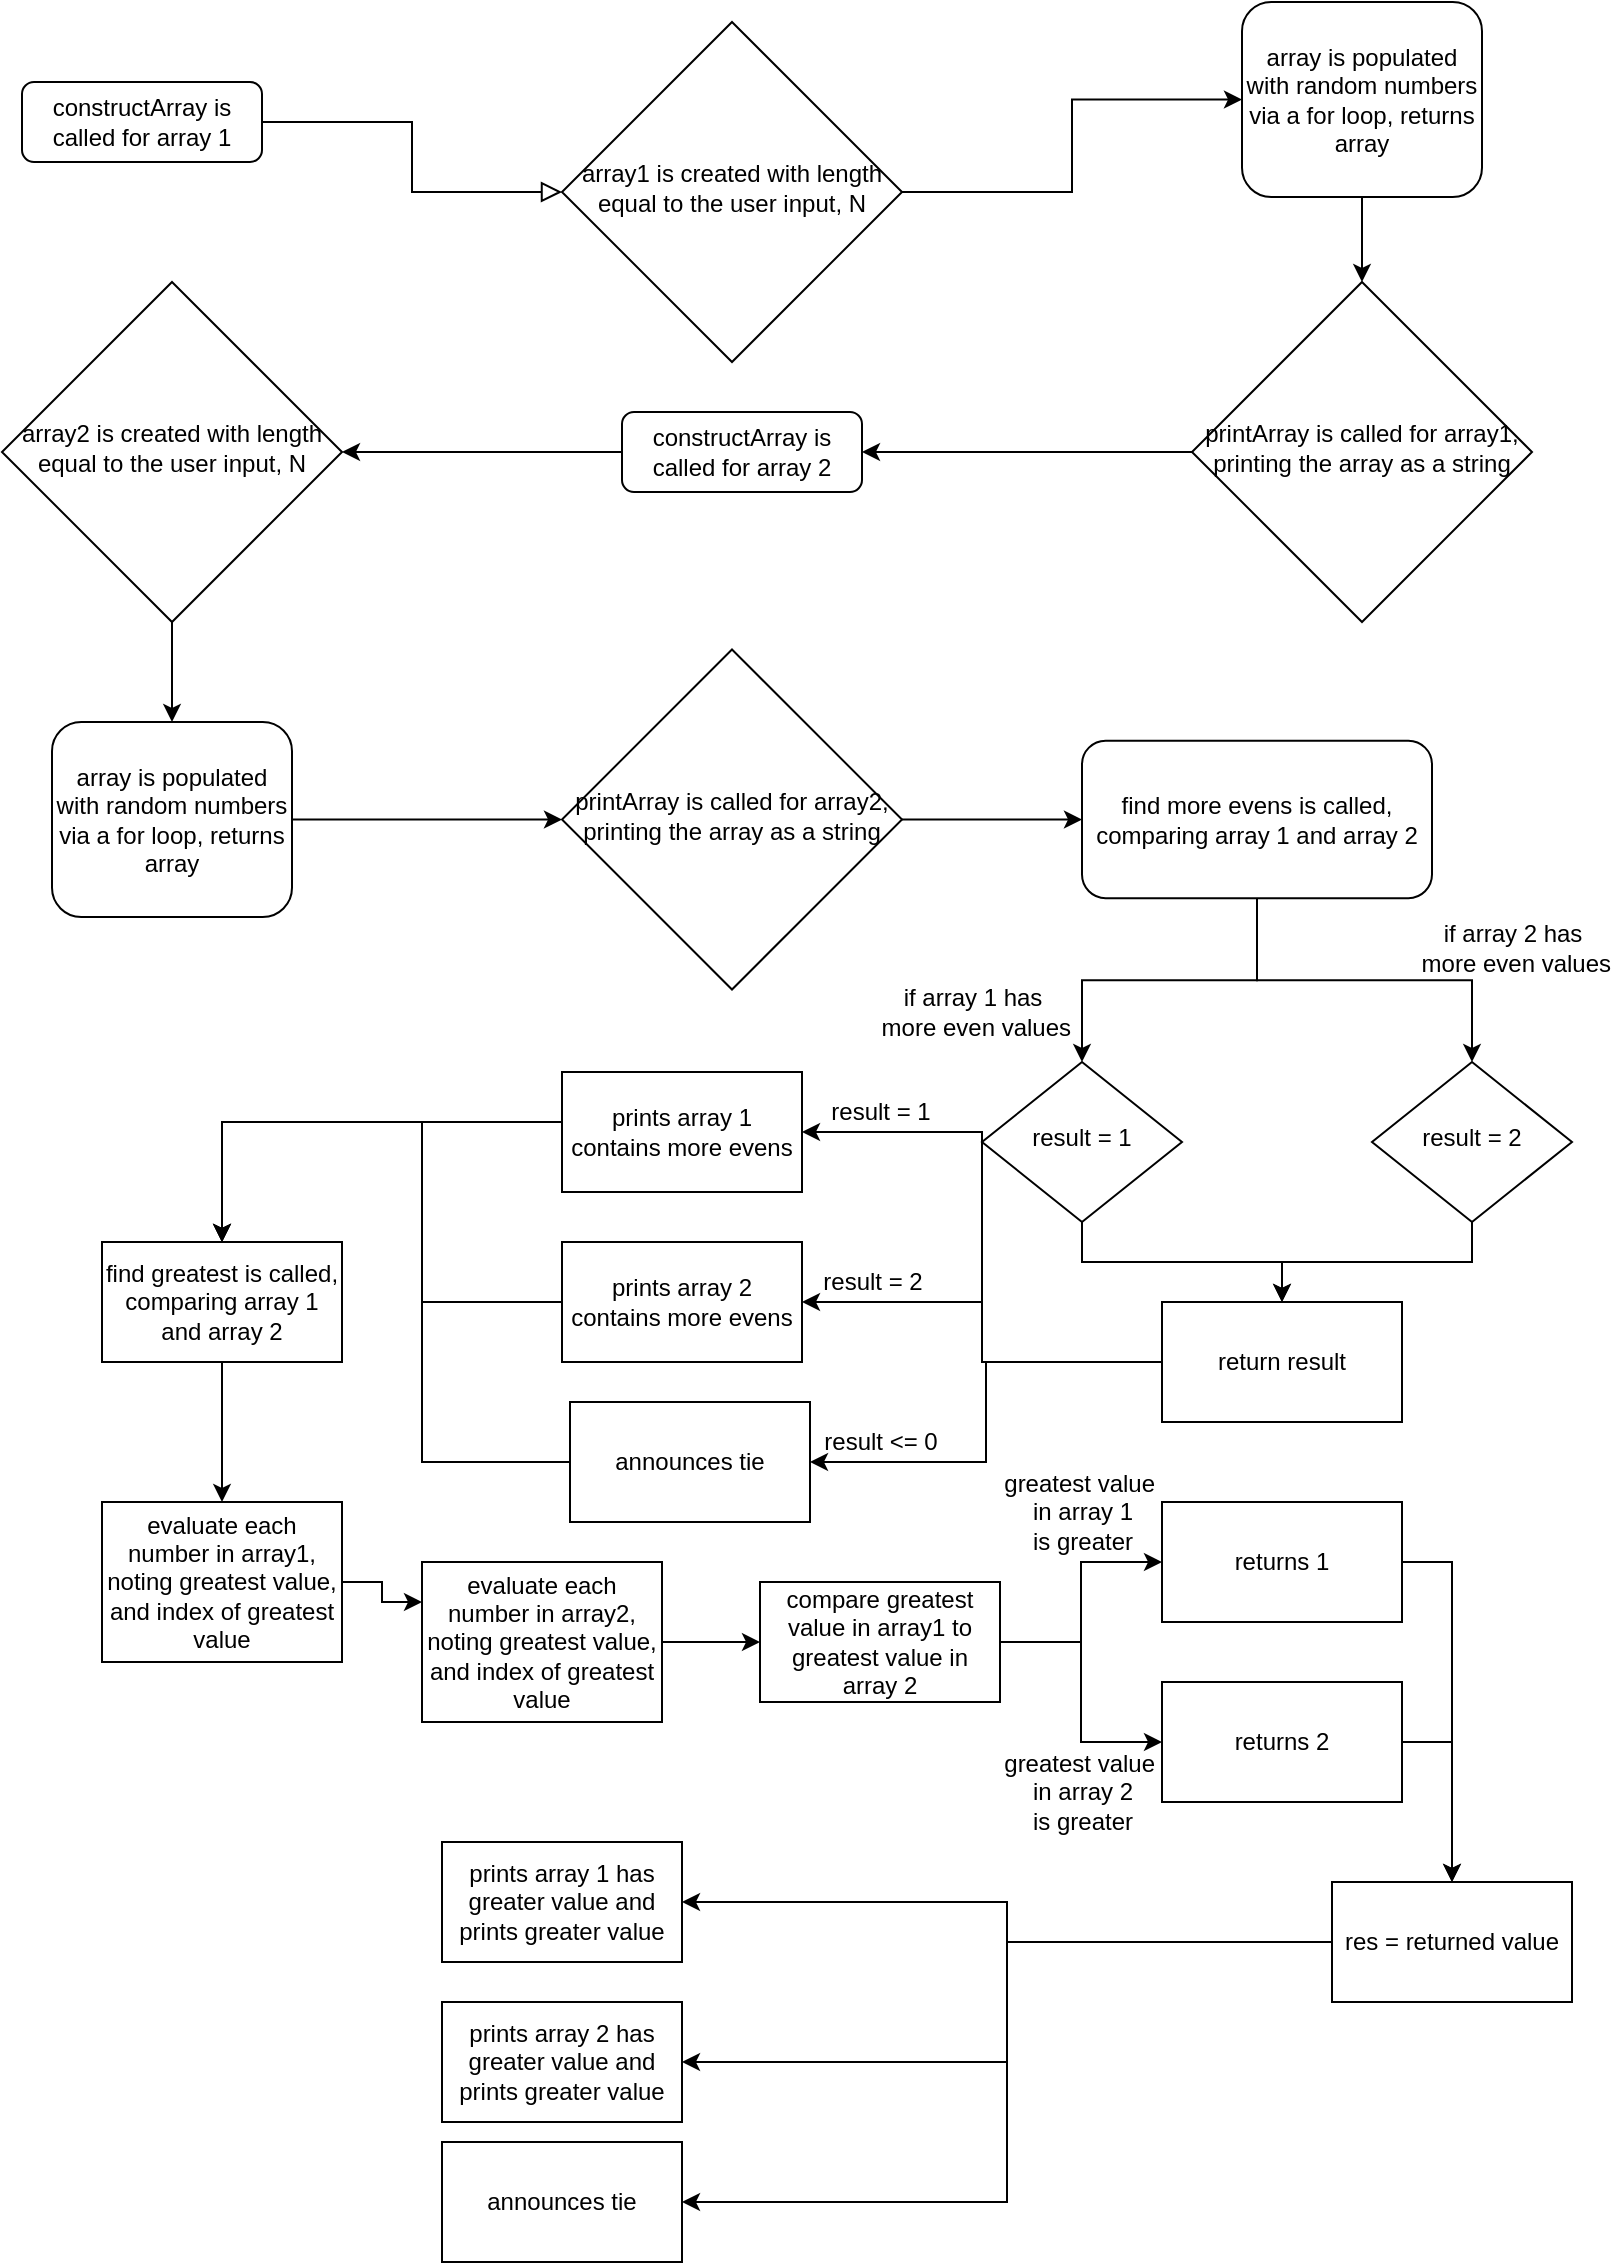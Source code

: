 <mxfile version="17.4.5" type="device"><diagram id="C5RBs43oDa-KdzZeNtuy" name="Page-1"><mxGraphModel dx="1422" dy="705" grid="1" gridSize="10" guides="1" tooltips="1" connect="1" arrows="1" fold="1" page="1" pageScale="1" pageWidth="827" pageHeight="1169" math="0" shadow="0"><root><mxCell id="WIyWlLk6GJQsqaUBKTNV-0"/><mxCell id="WIyWlLk6GJQsqaUBKTNV-1" parent="WIyWlLk6GJQsqaUBKTNV-0"/><mxCell id="WIyWlLk6GJQsqaUBKTNV-2" value="" style="rounded=0;html=1;jettySize=auto;orthogonalLoop=1;fontSize=11;endArrow=block;endFill=0;endSize=8;strokeWidth=1;shadow=0;labelBackgroundColor=none;edgeStyle=orthogonalEdgeStyle;" parent="WIyWlLk6GJQsqaUBKTNV-1" source="WIyWlLk6GJQsqaUBKTNV-3" target="WIyWlLk6GJQsqaUBKTNV-6" edge="1"><mxGeometry relative="1" as="geometry"/></mxCell><mxCell id="WIyWlLk6GJQsqaUBKTNV-3" value="constructArray is called for array 1" style="rounded=1;whiteSpace=wrap;html=1;fontSize=12;glass=0;strokeWidth=1;shadow=0;" parent="WIyWlLk6GJQsqaUBKTNV-1" vertex="1"><mxGeometry x="20" y="60" width="120" height="40" as="geometry"/></mxCell><mxCell id="hkcBd0gg3TFzUgCOTMfB-1" style="edgeStyle=orthogonalEdgeStyle;rounded=0;orthogonalLoop=1;jettySize=auto;html=1;exitX=1;exitY=0.5;exitDx=0;exitDy=0;" edge="1" parent="WIyWlLk6GJQsqaUBKTNV-1" source="WIyWlLk6GJQsqaUBKTNV-6" target="WIyWlLk6GJQsqaUBKTNV-7"><mxGeometry relative="1" as="geometry"/></mxCell><mxCell id="WIyWlLk6GJQsqaUBKTNV-6" value="array1 is created with length equal to the user input, N" style="rhombus;whiteSpace=wrap;html=1;shadow=0;fontFamily=Helvetica;fontSize=12;align=center;strokeWidth=1;spacing=6;spacingTop=-4;" parent="WIyWlLk6GJQsqaUBKTNV-1" vertex="1"><mxGeometry x="290" y="30" width="170" height="170" as="geometry"/></mxCell><mxCell id="hkcBd0gg3TFzUgCOTMfB-6" style="edgeStyle=orthogonalEdgeStyle;rounded=0;orthogonalLoop=1;jettySize=auto;html=1;exitX=0.5;exitY=1;exitDx=0;exitDy=0;entryX=0.5;entryY=0;entryDx=0;entryDy=0;" edge="1" parent="WIyWlLk6GJQsqaUBKTNV-1" source="WIyWlLk6GJQsqaUBKTNV-7" target="hkcBd0gg3TFzUgCOTMfB-4"><mxGeometry relative="1" as="geometry"/></mxCell><mxCell id="WIyWlLk6GJQsqaUBKTNV-7" value="array is populated with random numbers via a for loop, returns array" style="rounded=1;whiteSpace=wrap;html=1;fontSize=12;glass=0;strokeWidth=1;shadow=0;" parent="WIyWlLk6GJQsqaUBKTNV-1" vertex="1"><mxGeometry x="630" y="20" width="120" height="97.5" as="geometry"/></mxCell><mxCell id="hkcBd0gg3TFzUgCOTMfB-27" style="edgeStyle=orthogonalEdgeStyle;rounded=0;orthogonalLoop=1;jettySize=auto;html=1;exitX=0.5;exitY=1;exitDx=0;exitDy=0;entryX=0.5;entryY=0;entryDx=0;entryDy=0;" edge="1" parent="WIyWlLk6GJQsqaUBKTNV-1" source="WIyWlLk6GJQsqaUBKTNV-10" target="hkcBd0gg3TFzUgCOTMfB-26"><mxGeometry relative="1" as="geometry"/></mxCell><mxCell id="WIyWlLk6GJQsqaUBKTNV-10" value="result = 1" style="rhombus;whiteSpace=wrap;html=1;shadow=0;fontFamily=Helvetica;fontSize=12;align=center;strokeWidth=1;spacing=6;spacingTop=-4;" parent="WIyWlLk6GJQsqaUBKTNV-1" vertex="1"><mxGeometry x="500" y="550" width="100" height="80" as="geometry"/></mxCell><mxCell id="hkcBd0gg3TFzUgCOTMfB-10" style="edgeStyle=orthogonalEdgeStyle;rounded=0;orthogonalLoop=1;jettySize=auto;html=1;exitX=0;exitY=0.5;exitDx=0;exitDy=0;entryX=1;entryY=0.5;entryDx=0;entryDy=0;" edge="1" parent="WIyWlLk6GJQsqaUBKTNV-1" source="hkcBd0gg3TFzUgCOTMfB-4" target="hkcBd0gg3TFzUgCOTMfB-7"><mxGeometry relative="1" as="geometry"/></mxCell><mxCell id="hkcBd0gg3TFzUgCOTMfB-4" value="printArray is called for array1, printing the array as a string" style="rhombus;whiteSpace=wrap;html=1;shadow=0;fontFamily=Helvetica;fontSize=12;align=center;strokeWidth=1;spacing=6;spacingTop=-4;" vertex="1" parent="WIyWlLk6GJQsqaUBKTNV-1"><mxGeometry x="605" y="160" width="170" height="170" as="geometry"/></mxCell><mxCell id="hkcBd0gg3TFzUgCOTMfB-9" style="edgeStyle=orthogonalEdgeStyle;rounded=0;orthogonalLoop=1;jettySize=auto;html=1;exitX=0;exitY=0.5;exitDx=0;exitDy=0;entryX=1;entryY=0.5;entryDx=0;entryDy=0;" edge="1" parent="WIyWlLk6GJQsqaUBKTNV-1" source="hkcBd0gg3TFzUgCOTMfB-7" target="hkcBd0gg3TFzUgCOTMfB-8"><mxGeometry relative="1" as="geometry"/></mxCell><mxCell id="hkcBd0gg3TFzUgCOTMfB-7" value="constructArray is called for array 2" style="rounded=1;whiteSpace=wrap;html=1;fontSize=12;glass=0;strokeWidth=1;shadow=0;" vertex="1" parent="WIyWlLk6GJQsqaUBKTNV-1"><mxGeometry x="320" y="225" width="120" height="40" as="geometry"/></mxCell><mxCell id="hkcBd0gg3TFzUgCOTMfB-13" style="edgeStyle=orthogonalEdgeStyle;rounded=0;orthogonalLoop=1;jettySize=auto;html=1;exitX=0.5;exitY=1;exitDx=0;exitDy=0;" edge="1" parent="WIyWlLk6GJQsqaUBKTNV-1" source="hkcBd0gg3TFzUgCOTMfB-8" target="hkcBd0gg3TFzUgCOTMfB-12"><mxGeometry relative="1" as="geometry"/></mxCell><mxCell id="hkcBd0gg3TFzUgCOTMfB-8" value="array2 is created with length equal to the user input, N" style="rhombus;whiteSpace=wrap;html=1;shadow=0;fontFamily=Helvetica;fontSize=12;align=center;strokeWidth=1;spacing=6;spacingTop=-4;" vertex="1" parent="WIyWlLk6GJQsqaUBKTNV-1"><mxGeometry x="10" y="160" width="170" height="170" as="geometry"/></mxCell><mxCell id="hkcBd0gg3TFzUgCOTMfB-18" style="edgeStyle=orthogonalEdgeStyle;rounded=0;orthogonalLoop=1;jettySize=auto;html=1;exitX=1;exitY=0.5;exitDx=0;exitDy=0;entryX=0;entryY=0.5;entryDx=0;entryDy=0;" edge="1" parent="WIyWlLk6GJQsqaUBKTNV-1" source="hkcBd0gg3TFzUgCOTMfB-11" target="hkcBd0gg3TFzUgCOTMfB-15"><mxGeometry relative="1" as="geometry"/></mxCell><mxCell id="hkcBd0gg3TFzUgCOTMfB-11" value="printArray is called for array2, printing the array as a string" style="rhombus;whiteSpace=wrap;html=1;shadow=0;fontFamily=Helvetica;fontSize=12;align=center;strokeWidth=1;spacing=6;spacingTop=-4;" vertex="1" parent="WIyWlLk6GJQsqaUBKTNV-1"><mxGeometry x="290" y="343.75" width="170" height="170" as="geometry"/></mxCell><mxCell id="hkcBd0gg3TFzUgCOTMfB-14" style="edgeStyle=orthogonalEdgeStyle;rounded=0;orthogonalLoop=1;jettySize=auto;html=1;exitX=1;exitY=0.5;exitDx=0;exitDy=0;entryX=0;entryY=0.5;entryDx=0;entryDy=0;" edge="1" parent="WIyWlLk6GJQsqaUBKTNV-1" source="hkcBd0gg3TFzUgCOTMfB-12" target="hkcBd0gg3TFzUgCOTMfB-11"><mxGeometry relative="1" as="geometry"/></mxCell><mxCell id="hkcBd0gg3TFzUgCOTMfB-12" value="array is populated with random numbers via a for loop, returns array" style="rounded=1;whiteSpace=wrap;html=1;fontSize=12;glass=0;strokeWidth=1;shadow=0;" vertex="1" parent="WIyWlLk6GJQsqaUBKTNV-1"><mxGeometry x="35" y="380" width="120" height="97.5" as="geometry"/></mxCell><mxCell id="hkcBd0gg3TFzUgCOTMfB-20" style="edgeStyle=orthogonalEdgeStyle;rounded=0;orthogonalLoop=1;jettySize=auto;html=1;exitX=0.5;exitY=1;exitDx=0;exitDy=0;entryX=0.5;entryY=0;entryDx=0;entryDy=0;" edge="1" parent="WIyWlLk6GJQsqaUBKTNV-1" source="hkcBd0gg3TFzUgCOTMfB-15" target="hkcBd0gg3TFzUgCOTMfB-19"><mxGeometry relative="1" as="geometry"/></mxCell><mxCell id="hkcBd0gg3TFzUgCOTMfB-24" style="edgeStyle=orthogonalEdgeStyle;rounded=0;orthogonalLoop=1;jettySize=auto;html=1;exitX=0.5;exitY=1;exitDx=0;exitDy=0;entryX=0.5;entryY=0;entryDx=0;entryDy=0;" edge="1" parent="WIyWlLk6GJQsqaUBKTNV-1" source="hkcBd0gg3TFzUgCOTMfB-15" target="WIyWlLk6GJQsqaUBKTNV-10"><mxGeometry relative="1" as="geometry"/></mxCell><mxCell id="hkcBd0gg3TFzUgCOTMfB-15" value="find more evens is called, comparing array 1 and array 2" style="rounded=1;whiteSpace=wrap;html=1;fontSize=12;glass=0;strokeWidth=1;shadow=0;" vertex="1" parent="WIyWlLk6GJQsqaUBKTNV-1"><mxGeometry x="550" y="389.37" width="175" height="78.75" as="geometry"/></mxCell><mxCell id="hkcBd0gg3TFzUgCOTMfB-28" style="edgeStyle=orthogonalEdgeStyle;rounded=0;orthogonalLoop=1;jettySize=auto;html=1;exitX=0.5;exitY=1;exitDx=0;exitDy=0;entryX=0.5;entryY=0;entryDx=0;entryDy=0;" edge="1" parent="WIyWlLk6GJQsqaUBKTNV-1" source="hkcBd0gg3TFzUgCOTMfB-19" target="hkcBd0gg3TFzUgCOTMfB-26"><mxGeometry relative="1" as="geometry"/></mxCell><mxCell id="hkcBd0gg3TFzUgCOTMfB-19" value="result = 2" style="rhombus;whiteSpace=wrap;html=1;shadow=0;fontFamily=Helvetica;fontSize=12;align=center;strokeWidth=1;spacing=6;spacingTop=-4;" vertex="1" parent="WIyWlLk6GJQsqaUBKTNV-1"><mxGeometry x="695" y="550" width="100" height="80" as="geometry"/></mxCell><mxCell id="hkcBd0gg3TFzUgCOTMfB-21" value="if array 1 has&lt;br&gt;&amp;nbsp;more even values" style="text;html=1;resizable=0;autosize=1;align=center;verticalAlign=middle;points=[];fillColor=none;strokeColor=none;rounded=0;" vertex="1" parent="WIyWlLk6GJQsqaUBKTNV-1"><mxGeometry x="440" y="510" width="110" height="30" as="geometry"/></mxCell><mxCell id="hkcBd0gg3TFzUgCOTMfB-25" value="if array 2 has&lt;br&gt;&amp;nbsp;more even values" style="text;html=1;resizable=0;autosize=1;align=center;verticalAlign=middle;points=[];fillColor=none;strokeColor=none;rounded=0;" vertex="1" parent="WIyWlLk6GJQsqaUBKTNV-1"><mxGeometry x="710" y="477.5" width="110" height="30" as="geometry"/></mxCell><mxCell id="hkcBd0gg3TFzUgCOTMfB-30" style="edgeStyle=orthogonalEdgeStyle;rounded=0;orthogonalLoop=1;jettySize=auto;html=1;exitX=0;exitY=0.5;exitDx=0;exitDy=0;entryX=1;entryY=0.5;entryDx=0;entryDy=0;" edge="1" parent="WIyWlLk6GJQsqaUBKTNV-1" source="hkcBd0gg3TFzUgCOTMfB-26" target="hkcBd0gg3TFzUgCOTMfB-29"><mxGeometry relative="1" as="geometry"/></mxCell><mxCell id="hkcBd0gg3TFzUgCOTMfB-33" style="edgeStyle=orthogonalEdgeStyle;rounded=0;orthogonalLoop=1;jettySize=auto;html=1;exitX=0;exitY=0.5;exitDx=0;exitDy=0;entryX=1;entryY=0.5;entryDx=0;entryDy=0;" edge="1" parent="WIyWlLk6GJQsqaUBKTNV-1" source="hkcBd0gg3TFzUgCOTMfB-26" target="hkcBd0gg3TFzUgCOTMfB-31"><mxGeometry relative="1" as="geometry"/></mxCell><mxCell id="hkcBd0gg3TFzUgCOTMfB-34" style="edgeStyle=orthogonalEdgeStyle;rounded=0;orthogonalLoop=1;jettySize=auto;html=1;exitX=0;exitY=0.5;exitDx=0;exitDy=0;entryX=1;entryY=0.5;entryDx=0;entryDy=0;" edge="1" parent="WIyWlLk6GJQsqaUBKTNV-1" source="hkcBd0gg3TFzUgCOTMfB-26" target="hkcBd0gg3TFzUgCOTMfB-32"><mxGeometry relative="1" as="geometry"/></mxCell><mxCell id="hkcBd0gg3TFzUgCOTMfB-26" value="return result" style="rounded=0;whiteSpace=wrap;html=1;" vertex="1" parent="WIyWlLk6GJQsqaUBKTNV-1"><mxGeometry x="590" y="670" width="120" height="60" as="geometry"/></mxCell><mxCell id="hkcBd0gg3TFzUgCOTMfB-39" style="edgeStyle=orthogonalEdgeStyle;rounded=0;orthogonalLoop=1;jettySize=auto;html=1;exitX=0;exitY=0.5;exitDx=0;exitDy=0;entryX=0.5;entryY=0;entryDx=0;entryDy=0;" edge="1" parent="WIyWlLk6GJQsqaUBKTNV-1" source="hkcBd0gg3TFzUgCOTMfB-29" target="hkcBd0gg3TFzUgCOTMfB-38"><mxGeometry relative="1" as="geometry"><Array as="points"><mxPoint x="290" y="580"/><mxPoint x="120" y="580"/></Array></mxGeometry></mxCell><mxCell id="hkcBd0gg3TFzUgCOTMfB-29" value="prints array 1 contains more evens" style="rounded=0;whiteSpace=wrap;html=1;" vertex="1" parent="WIyWlLk6GJQsqaUBKTNV-1"><mxGeometry x="290" y="555" width="120" height="60" as="geometry"/></mxCell><mxCell id="hkcBd0gg3TFzUgCOTMfB-40" style="edgeStyle=orthogonalEdgeStyle;rounded=0;orthogonalLoop=1;jettySize=auto;html=1;exitX=0;exitY=0.5;exitDx=0;exitDy=0;" edge="1" parent="WIyWlLk6GJQsqaUBKTNV-1" source="hkcBd0gg3TFzUgCOTMfB-31"><mxGeometry relative="1" as="geometry"><mxPoint x="120" y="640" as="targetPoint"/><Array as="points"><mxPoint x="220" y="670"/><mxPoint x="220" y="580"/><mxPoint x="120" y="580"/></Array></mxGeometry></mxCell><mxCell id="hkcBd0gg3TFzUgCOTMfB-31" value="&lt;span&gt;prints array 2 contains more evens&lt;/span&gt;" style="rounded=0;whiteSpace=wrap;html=1;" vertex="1" parent="WIyWlLk6GJQsqaUBKTNV-1"><mxGeometry x="290" y="640" width="120" height="60" as="geometry"/></mxCell><mxCell id="hkcBd0gg3TFzUgCOTMfB-41" style="edgeStyle=orthogonalEdgeStyle;rounded=0;orthogonalLoop=1;jettySize=auto;html=1;exitX=0;exitY=0.5;exitDx=0;exitDy=0;entryX=0.5;entryY=0;entryDx=0;entryDy=0;" edge="1" parent="WIyWlLk6GJQsqaUBKTNV-1" source="hkcBd0gg3TFzUgCOTMfB-32" target="hkcBd0gg3TFzUgCOTMfB-38"><mxGeometry relative="1" as="geometry"><Array as="points"><mxPoint x="220" y="750"/><mxPoint x="220" y="580"/><mxPoint x="120" y="580"/></Array></mxGeometry></mxCell><mxCell id="hkcBd0gg3TFzUgCOTMfB-32" value="announces tie" style="rounded=0;whiteSpace=wrap;html=1;" vertex="1" parent="WIyWlLk6GJQsqaUBKTNV-1"><mxGeometry x="294" y="720" width="120" height="60" as="geometry"/></mxCell><mxCell id="hkcBd0gg3TFzUgCOTMfB-35" value="result = 1" style="text;html=1;resizable=0;autosize=1;align=center;verticalAlign=middle;points=[];fillColor=none;strokeColor=none;rounded=0;" vertex="1" parent="WIyWlLk6GJQsqaUBKTNV-1"><mxGeometry x="414" y="565" width="70" height="20" as="geometry"/></mxCell><mxCell id="hkcBd0gg3TFzUgCOTMfB-36" value="result = 2" style="text;html=1;resizable=0;autosize=1;align=center;verticalAlign=middle;points=[];fillColor=none;strokeColor=none;rounded=0;" vertex="1" parent="WIyWlLk6GJQsqaUBKTNV-1"><mxGeometry x="410" y="650" width="70" height="20" as="geometry"/></mxCell><mxCell id="hkcBd0gg3TFzUgCOTMfB-37" value="result &amp;lt;= 0" style="text;html=1;resizable=0;autosize=1;align=center;verticalAlign=middle;points=[];fillColor=none;strokeColor=none;rounded=0;" vertex="1" parent="WIyWlLk6GJQsqaUBKTNV-1"><mxGeometry x="414" y="730" width="70" height="20" as="geometry"/></mxCell><mxCell id="hkcBd0gg3TFzUgCOTMfB-43" style="edgeStyle=orthogonalEdgeStyle;rounded=0;orthogonalLoop=1;jettySize=auto;html=1;exitX=0.5;exitY=1;exitDx=0;exitDy=0;entryX=0.5;entryY=0;entryDx=0;entryDy=0;" edge="1" parent="WIyWlLk6GJQsqaUBKTNV-1" source="hkcBd0gg3TFzUgCOTMfB-38" target="hkcBd0gg3TFzUgCOTMfB-42"><mxGeometry relative="1" as="geometry"/></mxCell><mxCell id="hkcBd0gg3TFzUgCOTMfB-38" value="find greatest is called, comparing array 1 and array 2" style="rounded=0;whiteSpace=wrap;html=1;" vertex="1" parent="WIyWlLk6GJQsqaUBKTNV-1"><mxGeometry x="60" y="640" width="120" height="60" as="geometry"/></mxCell><mxCell id="hkcBd0gg3TFzUgCOTMfB-47" style="edgeStyle=orthogonalEdgeStyle;rounded=0;orthogonalLoop=1;jettySize=auto;html=1;exitX=1;exitY=0.5;exitDx=0;exitDy=0;entryX=0;entryY=0.25;entryDx=0;entryDy=0;" edge="1" parent="WIyWlLk6GJQsqaUBKTNV-1" source="hkcBd0gg3TFzUgCOTMfB-42" target="hkcBd0gg3TFzUgCOTMfB-46"><mxGeometry relative="1" as="geometry"/></mxCell><mxCell id="hkcBd0gg3TFzUgCOTMfB-42" value="evaluate each number in array1, noting greatest value, and index of greatest value" style="rounded=0;whiteSpace=wrap;html=1;" vertex="1" parent="WIyWlLk6GJQsqaUBKTNV-1"><mxGeometry x="60" y="770" width="120" height="80" as="geometry"/></mxCell><mxCell id="hkcBd0gg3TFzUgCOTMfB-49" style="edgeStyle=orthogonalEdgeStyle;rounded=0;orthogonalLoop=1;jettySize=auto;html=1;exitX=1;exitY=0.5;exitDx=0;exitDy=0;entryX=0;entryY=0.5;entryDx=0;entryDy=0;" edge="1" parent="WIyWlLk6GJQsqaUBKTNV-1" source="hkcBd0gg3TFzUgCOTMfB-46" target="hkcBd0gg3TFzUgCOTMfB-48"><mxGeometry relative="1" as="geometry"/></mxCell><mxCell id="hkcBd0gg3TFzUgCOTMfB-46" value="evaluate each number in array2, noting greatest value, and index of greatest value" style="rounded=0;whiteSpace=wrap;html=1;" vertex="1" parent="WIyWlLk6GJQsqaUBKTNV-1"><mxGeometry x="220" y="800" width="120" height="80" as="geometry"/></mxCell><mxCell id="hkcBd0gg3TFzUgCOTMfB-51" style="edgeStyle=orthogonalEdgeStyle;rounded=0;orthogonalLoop=1;jettySize=auto;html=1;exitX=1;exitY=0.5;exitDx=0;exitDy=0;entryX=0;entryY=0.5;entryDx=0;entryDy=0;" edge="1" parent="WIyWlLk6GJQsqaUBKTNV-1" source="hkcBd0gg3TFzUgCOTMfB-48" target="hkcBd0gg3TFzUgCOTMfB-50"><mxGeometry relative="1" as="geometry"/></mxCell><mxCell id="hkcBd0gg3TFzUgCOTMfB-53" style="edgeStyle=orthogonalEdgeStyle;rounded=0;orthogonalLoop=1;jettySize=auto;html=1;exitX=1;exitY=0.5;exitDx=0;exitDy=0;entryX=0;entryY=0.5;entryDx=0;entryDy=0;" edge="1" parent="WIyWlLk6GJQsqaUBKTNV-1" source="hkcBd0gg3TFzUgCOTMfB-48" target="hkcBd0gg3TFzUgCOTMfB-52"><mxGeometry relative="1" as="geometry"/></mxCell><mxCell id="hkcBd0gg3TFzUgCOTMfB-48" value="compare greatest value in array1 to greatest value in array 2" style="rounded=0;whiteSpace=wrap;html=1;" vertex="1" parent="WIyWlLk6GJQsqaUBKTNV-1"><mxGeometry x="389" y="810" width="120" height="60" as="geometry"/></mxCell><mxCell id="hkcBd0gg3TFzUgCOTMfB-57" style="edgeStyle=orthogonalEdgeStyle;rounded=0;orthogonalLoop=1;jettySize=auto;html=1;exitX=1;exitY=0.5;exitDx=0;exitDy=0;entryX=0.5;entryY=0;entryDx=0;entryDy=0;" edge="1" parent="WIyWlLk6GJQsqaUBKTNV-1" source="hkcBd0gg3TFzUgCOTMfB-50" target="hkcBd0gg3TFzUgCOTMfB-56"><mxGeometry relative="1" as="geometry"/></mxCell><mxCell id="hkcBd0gg3TFzUgCOTMfB-50" value="returns 1" style="rounded=0;whiteSpace=wrap;html=1;" vertex="1" parent="WIyWlLk6GJQsqaUBKTNV-1"><mxGeometry x="590" y="770" width="120" height="60" as="geometry"/></mxCell><mxCell id="hkcBd0gg3TFzUgCOTMfB-58" style="edgeStyle=orthogonalEdgeStyle;rounded=0;orthogonalLoop=1;jettySize=auto;html=1;exitX=1;exitY=0.5;exitDx=0;exitDy=0;entryX=0.5;entryY=0;entryDx=0;entryDy=0;" edge="1" parent="WIyWlLk6GJQsqaUBKTNV-1" source="hkcBd0gg3TFzUgCOTMfB-52" target="hkcBd0gg3TFzUgCOTMfB-56"><mxGeometry relative="1" as="geometry"><mxPoint x="770" y="900" as="targetPoint"/></mxGeometry></mxCell><mxCell id="hkcBd0gg3TFzUgCOTMfB-52" value="returns 2" style="rounded=0;whiteSpace=wrap;html=1;" vertex="1" parent="WIyWlLk6GJQsqaUBKTNV-1"><mxGeometry x="590" y="860" width="120" height="60" as="geometry"/></mxCell><mxCell id="hkcBd0gg3TFzUgCOTMfB-54" value="greatest value&amp;nbsp;&lt;br&gt;in array 1 &lt;br&gt;is greater" style="text;html=1;resizable=0;autosize=1;align=center;verticalAlign=middle;points=[];fillColor=none;strokeColor=none;rounded=0;" vertex="1" parent="WIyWlLk6GJQsqaUBKTNV-1"><mxGeometry x="505" y="750" width="90" height="50" as="geometry"/></mxCell><mxCell id="hkcBd0gg3TFzUgCOTMfB-55" value="greatest value&amp;nbsp;&lt;br&gt;in array 2&lt;br&gt;is greater" style="text;html=1;resizable=0;autosize=1;align=center;verticalAlign=middle;points=[];fillColor=none;strokeColor=none;rounded=0;" vertex="1" parent="WIyWlLk6GJQsqaUBKTNV-1"><mxGeometry x="505" y="890" width="90" height="50" as="geometry"/></mxCell><mxCell id="hkcBd0gg3TFzUgCOTMfB-60" style="edgeStyle=orthogonalEdgeStyle;rounded=0;orthogonalLoop=1;jettySize=auto;html=1;exitX=0;exitY=0.5;exitDx=0;exitDy=0;entryX=1;entryY=0.5;entryDx=0;entryDy=0;" edge="1" parent="WIyWlLk6GJQsqaUBKTNV-1" source="hkcBd0gg3TFzUgCOTMfB-56" target="hkcBd0gg3TFzUgCOTMfB-59"><mxGeometry relative="1" as="geometry"/></mxCell><mxCell id="hkcBd0gg3TFzUgCOTMfB-63" style="edgeStyle=orthogonalEdgeStyle;rounded=0;orthogonalLoop=1;jettySize=auto;html=1;exitX=0;exitY=0.5;exitDx=0;exitDy=0;entryX=1;entryY=0.5;entryDx=0;entryDy=0;" edge="1" parent="WIyWlLk6GJQsqaUBKTNV-1" source="hkcBd0gg3TFzUgCOTMfB-56" target="hkcBd0gg3TFzUgCOTMfB-62"><mxGeometry relative="1" as="geometry"/></mxCell><mxCell id="hkcBd0gg3TFzUgCOTMfB-64" style="edgeStyle=orthogonalEdgeStyle;rounded=0;orthogonalLoop=1;jettySize=auto;html=1;exitX=0;exitY=0.5;exitDx=0;exitDy=0;entryX=1;entryY=0.5;entryDx=0;entryDy=0;" edge="1" parent="WIyWlLk6GJQsqaUBKTNV-1" source="hkcBd0gg3TFzUgCOTMfB-56" target="hkcBd0gg3TFzUgCOTMfB-61"><mxGeometry relative="1" as="geometry"/></mxCell><mxCell id="hkcBd0gg3TFzUgCOTMfB-56" value="res = returned value" style="rounded=0;whiteSpace=wrap;html=1;" vertex="1" parent="WIyWlLk6GJQsqaUBKTNV-1"><mxGeometry x="675" y="960" width="120" height="60" as="geometry"/></mxCell><mxCell id="hkcBd0gg3TFzUgCOTMfB-59" value="prints array 1 has greater value and prints greater value" style="rounded=0;whiteSpace=wrap;html=1;" vertex="1" parent="WIyWlLk6GJQsqaUBKTNV-1"><mxGeometry x="230" y="940" width="120" height="60" as="geometry"/></mxCell><mxCell id="hkcBd0gg3TFzUgCOTMfB-61" value="announces tie" style="rounded=0;whiteSpace=wrap;html=1;" vertex="1" parent="WIyWlLk6GJQsqaUBKTNV-1"><mxGeometry x="230" y="1090" width="120" height="60" as="geometry"/></mxCell><mxCell id="hkcBd0gg3TFzUgCOTMfB-62" value="&lt;span&gt;prints array 2 has greater value and prints greater value&lt;/span&gt;" style="rounded=0;whiteSpace=wrap;html=1;" vertex="1" parent="WIyWlLk6GJQsqaUBKTNV-1"><mxGeometry x="230" y="1020" width="120" height="60" as="geometry"/></mxCell></root></mxGraphModel></diagram></mxfile>